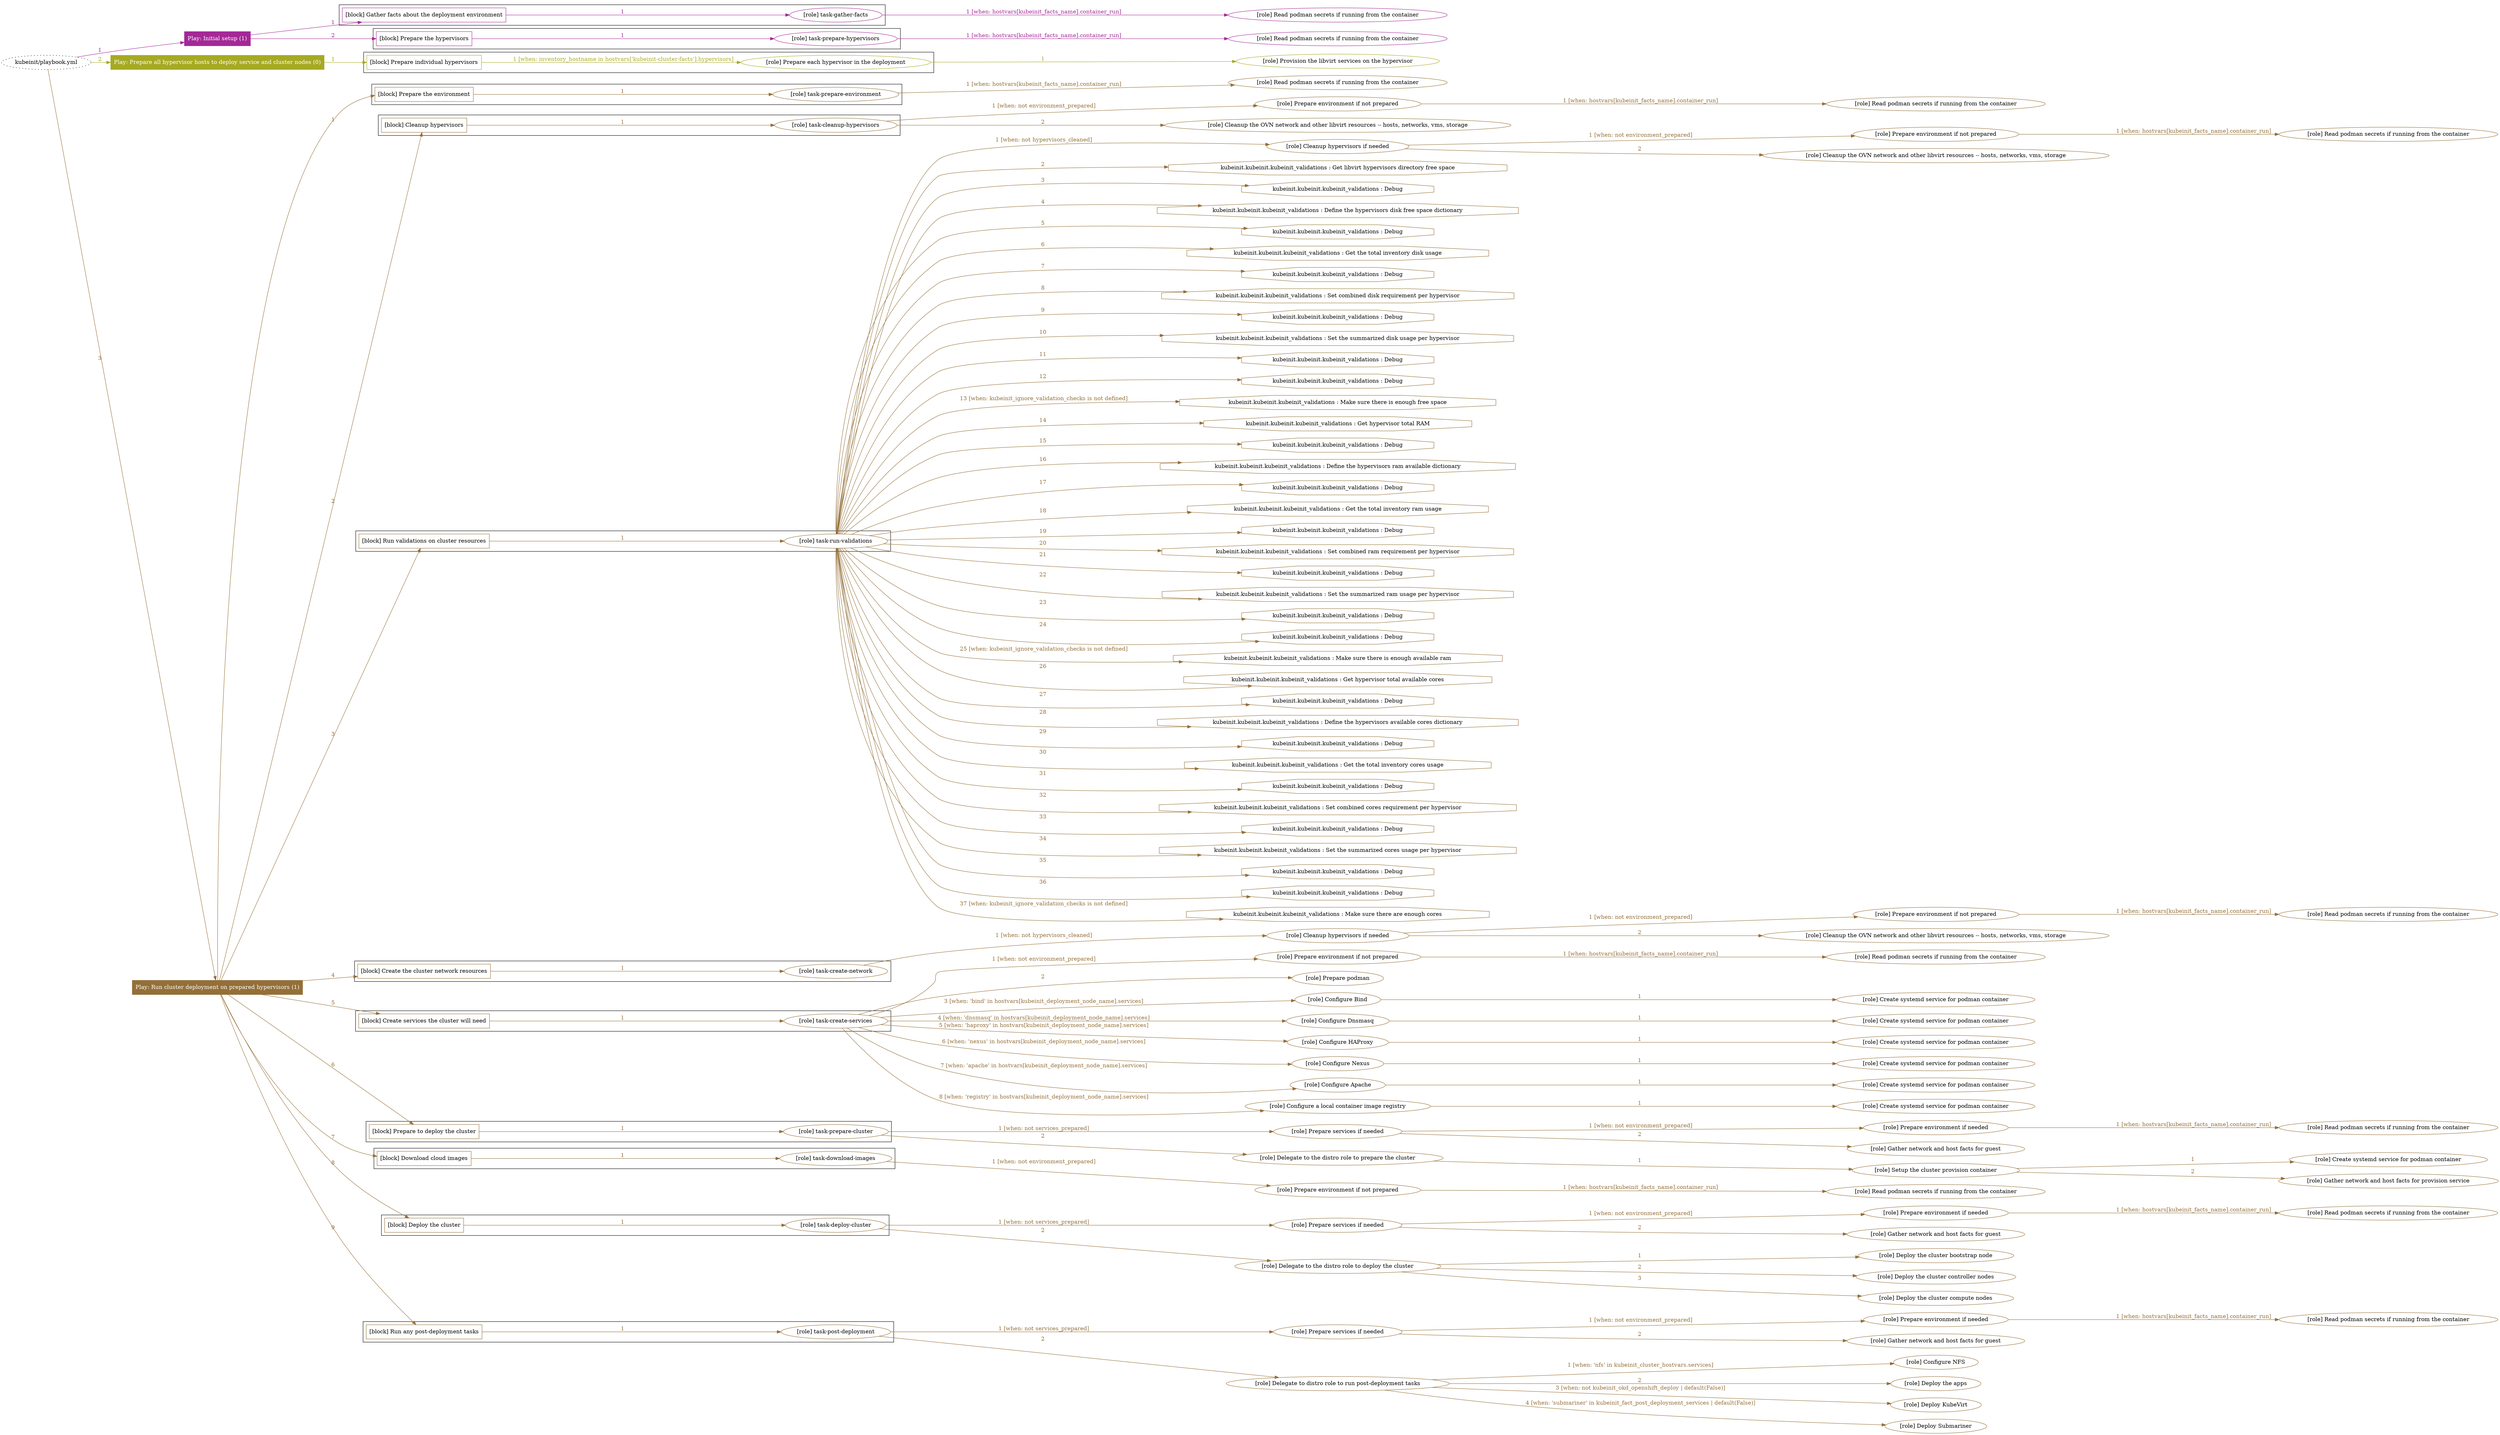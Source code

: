 digraph {
	graph [concentrate=true ordering=in rankdir=LR ratio=fill]
	edge [esep=5 sep=10]
	"kubeinit/playbook.yml" [id=root_node style=dotted]
	play_ef34f4f4 [label="Play: Initial setup (1)" color="#a42897" fontcolor="#ffffff" id=play_ef34f4f4 shape=box style=filled tooltip=localhost]
	"kubeinit/playbook.yml" -> play_ef34f4f4 [label="1 " color="#a42897" fontcolor="#a42897" id=edge_ddc3374d labeltooltip="1 " tooltip="1 "]
	subgraph "Read podman secrets if running from the container" {
		role_5a923015 [label="[role] Read podman secrets if running from the container" color="#a42897" id=role_5a923015 tooltip="Read podman secrets if running from the container"]
	}
	subgraph "task-gather-facts" {
		role_2883e1a3 [label="[role] task-gather-facts" color="#a42897" id=role_2883e1a3 tooltip="task-gather-facts"]
		role_2883e1a3 -> role_5a923015 [label="1 [when: hostvars[kubeinit_facts_name].container_run]" color="#a42897" fontcolor="#a42897" id=edge_047836f9 labeltooltip="1 [when: hostvars[kubeinit_facts_name].container_run]" tooltip="1 [when: hostvars[kubeinit_facts_name].container_run]"]
	}
	subgraph "Read podman secrets if running from the container" {
		role_a20378af [label="[role] Read podman secrets if running from the container" color="#a42897" id=role_a20378af tooltip="Read podman secrets if running from the container"]
	}
	subgraph "task-prepare-hypervisors" {
		role_1a429836 [label="[role] task-prepare-hypervisors" color="#a42897" id=role_1a429836 tooltip="task-prepare-hypervisors"]
		role_1a429836 -> role_a20378af [label="1 [when: hostvars[kubeinit_facts_name].container_run]" color="#a42897" fontcolor="#a42897" id=edge_f2ab0c86 labeltooltip="1 [when: hostvars[kubeinit_facts_name].container_run]" tooltip="1 [when: hostvars[kubeinit_facts_name].container_run]"]
	}
	subgraph "Play: Initial setup (1)" {
		play_ef34f4f4 -> block_59b5b56b [label=1 color="#a42897" fontcolor="#a42897" id=edge_c466bc78 labeltooltip=1 tooltip=1]
		subgraph cluster_block_59b5b56b {
			block_59b5b56b [label="[block] Gather facts about the deployment environment" color="#a42897" id=block_59b5b56b labeltooltip="Gather facts about the deployment environment" shape=box tooltip="Gather facts about the deployment environment"]
			block_59b5b56b -> role_2883e1a3 [label="1 " color="#a42897" fontcolor="#a42897" id=edge_ecad071e labeltooltip="1 " tooltip="1 "]
		}
		play_ef34f4f4 -> block_1847a403 [label=2 color="#a42897" fontcolor="#a42897" id=edge_44823532 labeltooltip=2 tooltip=2]
		subgraph cluster_block_1847a403 {
			block_1847a403 [label="[block] Prepare the hypervisors" color="#a42897" id=block_1847a403 labeltooltip="Prepare the hypervisors" shape=box tooltip="Prepare the hypervisors"]
			block_1847a403 -> role_1a429836 [label="1 " color="#a42897" fontcolor="#a42897" id=edge_bc7b7e1e labeltooltip="1 " tooltip="1 "]
		}
	}
	play_ae2b6701 [label="Play: Prepare all hypervisor hosts to deploy service and cluster nodes (0)" color="#a6aa22" fontcolor="#ffffff" id=play_ae2b6701 shape=box style=filled tooltip="Play: Prepare all hypervisor hosts to deploy service and cluster nodes (0)"]
	"kubeinit/playbook.yml" -> play_ae2b6701 [label="2 " color="#a6aa22" fontcolor="#a6aa22" id=edge_31bcef9d labeltooltip="2 " tooltip="2 "]
	subgraph "Provision the libvirt services on the hypervisor" {
		role_ff5b82d5 [label="[role] Provision the libvirt services on the hypervisor" color="#a6aa22" id=role_ff5b82d5 tooltip="Provision the libvirt services on the hypervisor"]
	}
	subgraph "Prepare each hypervisor in the deployment" {
		role_cb6cae44 [label="[role] Prepare each hypervisor in the deployment" color="#a6aa22" id=role_cb6cae44 tooltip="Prepare each hypervisor in the deployment"]
		role_cb6cae44 -> role_ff5b82d5 [label="1 " color="#a6aa22" fontcolor="#a6aa22" id=edge_fcbb1d51 labeltooltip="1 " tooltip="1 "]
	}
	subgraph "Play: Prepare all hypervisor hosts to deploy service and cluster nodes (0)" {
		play_ae2b6701 -> block_c7a3cf35 [label=1 color="#a6aa22" fontcolor="#a6aa22" id=edge_7f6e5eed labeltooltip=1 tooltip=1]
		subgraph cluster_block_c7a3cf35 {
			block_c7a3cf35 [label="[block] Prepare individual hypervisors" color="#a6aa22" id=block_c7a3cf35 labeltooltip="Prepare individual hypervisors" shape=box tooltip="Prepare individual hypervisors"]
			block_c7a3cf35 -> role_cb6cae44 [label="1 [when: inventory_hostname in hostvars['kubeinit-cluster-facts'].hypervisors]" color="#a6aa22" fontcolor="#a6aa22" id=edge_9b441513 labeltooltip="1 [when: inventory_hostname in hostvars['kubeinit-cluster-facts'].hypervisors]" tooltip="1 [when: inventory_hostname in hostvars['kubeinit-cluster-facts'].hypervisors]"]
		}
	}
	play_8d1ccd1d [label="Play: Run cluster deployment on prepared hypervisors (1)" color="#946f38" fontcolor="#ffffff" id=play_8d1ccd1d shape=box style=filled tooltip=localhost]
	"kubeinit/playbook.yml" -> play_8d1ccd1d [label="3 " color="#946f38" fontcolor="#946f38" id=edge_0dd3c20c labeltooltip="3 " tooltip="3 "]
	subgraph "Read podman secrets if running from the container" {
		role_0f3d5992 [label="[role] Read podman secrets if running from the container" color="#946f38" id=role_0f3d5992 tooltip="Read podman secrets if running from the container"]
	}
	subgraph "task-prepare-environment" {
		role_56fa0d63 [label="[role] task-prepare-environment" color="#946f38" id=role_56fa0d63 tooltip="task-prepare-environment"]
		role_56fa0d63 -> role_0f3d5992 [label="1 [when: hostvars[kubeinit_facts_name].container_run]" color="#946f38" fontcolor="#946f38" id=edge_fca4bda7 labeltooltip="1 [when: hostvars[kubeinit_facts_name].container_run]" tooltip="1 [when: hostvars[kubeinit_facts_name].container_run]"]
	}
	subgraph "Read podman secrets if running from the container" {
		role_db907dde [label="[role] Read podman secrets if running from the container" color="#946f38" id=role_db907dde tooltip="Read podman secrets if running from the container"]
	}
	subgraph "Prepare environment if not prepared" {
		role_634cfda2 [label="[role] Prepare environment if not prepared" color="#946f38" id=role_634cfda2 tooltip="Prepare environment if not prepared"]
		role_634cfda2 -> role_db907dde [label="1 [when: hostvars[kubeinit_facts_name].container_run]" color="#946f38" fontcolor="#946f38" id=edge_57e6605d labeltooltip="1 [when: hostvars[kubeinit_facts_name].container_run]" tooltip="1 [when: hostvars[kubeinit_facts_name].container_run]"]
	}
	subgraph "Cleanup the OVN network and other libvirt resources -- hosts, networks, vms, storage" {
		role_c9abf18a [label="[role] Cleanup the OVN network and other libvirt resources -- hosts, networks, vms, storage" color="#946f38" id=role_c9abf18a tooltip="Cleanup the OVN network and other libvirt resources -- hosts, networks, vms, storage"]
	}
	subgraph "task-cleanup-hypervisors" {
		role_999b7011 [label="[role] task-cleanup-hypervisors" color="#946f38" id=role_999b7011 tooltip="task-cleanup-hypervisors"]
		role_999b7011 -> role_634cfda2 [label="1 [when: not environment_prepared]" color="#946f38" fontcolor="#946f38" id=edge_aa4947ff labeltooltip="1 [when: not environment_prepared]" tooltip="1 [when: not environment_prepared]"]
		role_999b7011 -> role_c9abf18a [label="2 " color="#946f38" fontcolor="#946f38" id=edge_f7959e19 labeltooltip="2 " tooltip="2 "]
	}
	subgraph "Read podman secrets if running from the container" {
		role_8c2ca98c [label="[role] Read podman secrets if running from the container" color="#946f38" id=role_8c2ca98c tooltip="Read podman secrets if running from the container"]
	}
	subgraph "Prepare environment if not prepared" {
		role_7d9dd48b [label="[role] Prepare environment if not prepared" color="#946f38" id=role_7d9dd48b tooltip="Prepare environment if not prepared"]
		role_7d9dd48b -> role_8c2ca98c [label="1 [when: hostvars[kubeinit_facts_name].container_run]" color="#946f38" fontcolor="#946f38" id=edge_91f1967d labeltooltip="1 [when: hostvars[kubeinit_facts_name].container_run]" tooltip="1 [when: hostvars[kubeinit_facts_name].container_run]"]
	}
	subgraph "Cleanup the OVN network and other libvirt resources -- hosts, networks, vms, storage" {
		role_0de78e12 [label="[role] Cleanup the OVN network and other libvirt resources -- hosts, networks, vms, storage" color="#946f38" id=role_0de78e12 tooltip="Cleanup the OVN network and other libvirt resources -- hosts, networks, vms, storage"]
	}
	subgraph "Cleanup hypervisors if needed" {
		role_0ba770b0 [label="[role] Cleanup hypervisors if needed" color="#946f38" id=role_0ba770b0 tooltip="Cleanup hypervisors if needed"]
		role_0ba770b0 -> role_7d9dd48b [label="1 [when: not environment_prepared]" color="#946f38" fontcolor="#946f38" id=edge_6e41700c labeltooltip="1 [when: not environment_prepared]" tooltip="1 [when: not environment_prepared]"]
		role_0ba770b0 -> role_0de78e12 [label="2 " color="#946f38" fontcolor="#946f38" id=edge_5f2a9c95 labeltooltip="2 " tooltip="2 "]
	}
	subgraph "task-run-validations" {
		role_ba4e1fe2 [label="[role] task-run-validations" color="#946f38" id=role_ba4e1fe2 tooltip="task-run-validations"]
		role_ba4e1fe2 -> role_0ba770b0 [label="1 [when: not hypervisors_cleaned]" color="#946f38" fontcolor="#946f38" id=edge_2cac409a labeltooltip="1 [when: not hypervisors_cleaned]" tooltip="1 [when: not hypervisors_cleaned]"]
		task_3fd7675b [label="kubeinit.kubeinit.kubeinit_validations : Get libvirt hypervisors directory free space" color="#946f38" id=task_3fd7675b shape=octagon tooltip="kubeinit.kubeinit.kubeinit_validations : Get libvirt hypervisors directory free space"]
		role_ba4e1fe2 -> task_3fd7675b [label="2 " color="#946f38" fontcolor="#946f38" id=edge_52fb4f71 labeltooltip="2 " tooltip="2 "]
		task_79e0e740 [label="kubeinit.kubeinit.kubeinit_validations : Debug" color="#946f38" id=task_79e0e740 shape=octagon tooltip="kubeinit.kubeinit.kubeinit_validations : Debug"]
		role_ba4e1fe2 -> task_79e0e740 [label="3 " color="#946f38" fontcolor="#946f38" id=edge_b1caec7a labeltooltip="3 " tooltip="3 "]
		task_f2c04cfb [label="kubeinit.kubeinit.kubeinit_validations : Define the hypervisors disk free space dictionary" color="#946f38" id=task_f2c04cfb shape=octagon tooltip="kubeinit.kubeinit.kubeinit_validations : Define the hypervisors disk free space dictionary"]
		role_ba4e1fe2 -> task_f2c04cfb [label="4 " color="#946f38" fontcolor="#946f38" id=edge_78e97703 labeltooltip="4 " tooltip="4 "]
		task_62135907 [label="kubeinit.kubeinit.kubeinit_validations : Debug" color="#946f38" id=task_62135907 shape=octagon tooltip="kubeinit.kubeinit.kubeinit_validations : Debug"]
		role_ba4e1fe2 -> task_62135907 [label="5 " color="#946f38" fontcolor="#946f38" id=edge_de078a58 labeltooltip="5 " tooltip="5 "]
		task_ccf59d2b [label="kubeinit.kubeinit.kubeinit_validations : Get the total inventory disk usage" color="#946f38" id=task_ccf59d2b shape=octagon tooltip="kubeinit.kubeinit.kubeinit_validations : Get the total inventory disk usage"]
		role_ba4e1fe2 -> task_ccf59d2b [label="6 " color="#946f38" fontcolor="#946f38" id=edge_1698d5e9 labeltooltip="6 " tooltip="6 "]
		task_08992927 [label="kubeinit.kubeinit.kubeinit_validations : Debug" color="#946f38" id=task_08992927 shape=octagon tooltip="kubeinit.kubeinit.kubeinit_validations : Debug"]
		role_ba4e1fe2 -> task_08992927 [label="7 " color="#946f38" fontcolor="#946f38" id=edge_6671a162 labeltooltip="7 " tooltip="7 "]
		task_0487d21f [label="kubeinit.kubeinit.kubeinit_validations : Set combined disk requirement per hypervisor" color="#946f38" id=task_0487d21f shape=octagon tooltip="kubeinit.kubeinit.kubeinit_validations : Set combined disk requirement per hypervisor"]
		role_ba4e1fe2 -> task_0487d21f [label="8 " color="#946f38" fontcolor="#946f38" id=edge_d7de54d5 labeltooltip="8 " tooltip="8 "]
		task_8e98eab7 [label="kubeinit.kubeinit.kubeinit_validations : Debug" color="#946f38" id=task_8e98eab7 shape=octagon tooltip="kubeinit.kubeinit.kubeinit_validations : Debug"]
		role_ba4e1fe2 -> task_8e98eab7 [label="9 " color="#946f38" fontcolor="#946f38" id=edge_681dc63f labeltooltip="9 " tooltip="9 "]
		task_6c607174 [label="kubeinit.kubeinit.kubeinit_validations : Set the summarized disk usage per hypervisor" color="#946f38" id=task_6c607174 shape=octagon tooltip="kubeinit.kubeinit.kubeinit_validations : Set the summarized disk usage per hypervisor"]
		role_ba4e1fe2 -> task_6c607174 [label="10 " color="#946f38" fontcolor="#946f38" id=edge_7a82b682 labeltooltip="10 " tooltip="10 "]
		task_460e978b [label="kubeinit.kubeinit.kubeinit_validations : Debug" color="#946f38" id=task_460e978b shape=octagon tooltip="kubeinit.kubeinit.kubeinit_validations : Debug"]
		role_ba4e1fe2 -> task_460e978b [label="11 " color="#946f38" fontcolor="#946f38" id=edge_a5e27d73 labeltooltip="11 " tooltip="11 "]
		task_1c63bc2e [label="kubeinit.kubeinit.kubeinit_validations : Debug" color="#946f38" id=task_1c63bc2e shape=octagon tooltip="kubeinit.kubeinit.kubeinit_validations : Debug"]
		role_ba4e1fe2 -> task_1c63bc2e [label="12 " color="#946f38" fontcolor="#946f38" id=edge_3dfd3dc0 labeltooltip="12 " tooltip="12 "]
		task_b323aae6 [label="kubeinit.kubeinit.kubeinit_validations : Make sure there is enough free space" color="#946f38" id=task_b323aae6 shape=octagon tooltip="kubeinit.kubeinit.kubeinit_validations : Make sure there is enough free space"]
		role_ba4e1fe2 -> task_b323aae6 [label="13 [when: kubeinit_ignore_validation_checks is not defined]" color="#946f38" fontcolor="#946f38" id=edge_ceb68656 labeltooltip="13 [when: kubeinit_ignore_validation_checks is not defined]" tooltip="13 [when: kubeinit_ignore_validation_checks is not defined]"]
		task_05e3cefd [label="kubeinit.kubeinit.kubeinit_validations : Get hypervisor total RAM" color="#946f38" id=task_05e3cefd shape=octagon tooltip="kubeinit.kubeinit.kubeinit_validations : Get hypervisor total RAM"]
		role_ba4e1fe2 -> task_05e3cefd [label="14 " color="#946f38" fontcolor="#946f38" id=edge_51366db9 labeltooltip="14 " tooltip="14 "]
		task_77a88730 [label="kubeinit.kubeinit.kubeinit_validations : Debug" color="#946f38" id=task_77a88730 shape=octagon tooltip="kubeinit.kubeinit.kubeinit_validations : Debug"]
		role_ba4e1fe2 -> task_77a88730 [label="15 " color="#946f38" fontcolor="#946f38" id=edge_e46f690f labeltooltip="15 " tooltip="15 "]
		task_d710b4cd [label="kubeinit.kubeinit.kubeinit_validations : Define the hypervisors ram available dictionary" color="#946f38" id=task_d710b4cd shape=octagon tooltip="kubeinit.kubeinit.kubeinit_validations : Define the hypervisors ram available dictionary"]
		role_ba4e1fe2 -> task_d710b4cd [label="16 " color="#946f38" fontcolor="#946f38" id=edge_da689ade labeltooltip="16 " tooltip="16 "]
		task_94a187ab [label="kubeinit.kubeinit.kubeinit_validations : Debug" color="#946f38" id=task_94a187ab shape=octagon tooltip="kubeinit.kubeinit.kubeinit_validations : Debug"]
		role_ba4e1fe2 -> task_94a187ab [label="17 " color="#946f38" fontcolor="#946f38" id=edge_0cdc4d76 labeltooltip="17 " tooltip="17 "]
		task_ce22a5e5 [label="kubeinit.kubeinit.kubeinit_validations : Get the total inventory ram usage" color="#946f38" id=task_ce22a5e5 shape=octagon tooltip="kubeinit.kubeinit.kubeinit_validations : Get the total inventory ram usage"]
		role_ba4e1fe2 -> task_ce22a5e5 [label="18 " color="#946f38" fontcolor="#946f38" id=edge_3849666d labeltooltip="18 " tooltip="18 "]
		task_b71bc500 [label="kubeinit.kubeinit.kubeinit_validations : Debug" color="#946f38" id=task_b71bc500 shape=octagon tooltip="kubeinit.kubeinit.kubeinit_validations : Debug"]
		role_ba4e1fe2 -> task_b71bc500 [label="19 " color="#946f38" fontcolor="#946f38" id=edge_d2a61eb5 labeltooltip="19 " tooltip="19 "]
		task_868f2a3f [label="kubeinit.kubeinit.kubeinit_validations : Set combined ram requirement per hypervisor" color="#946f38" id=task_868f2a3f shape=octagon tooltip="kubeinit.kubeinit.kubeinit_validations : Set combined ram requirement per hypervisor"]
		role_ba4e1fe2 -> task_868f2a3f [label="20 " color="#946f38" fontcolor="#946f38" id=edge_df86e7e9 labeltooltip="20 " tooltip="20 "]
		task_3c7ac3a9 [label="kubeinit.kubeinit.kubeinit_validations : Debug" color="#946f38" id=task_3c7ac3a9 shape=octagon tooltip="kubeinit.kubeinit.kubeinit_validations : Debug"]
		role_ba4e1fe2 -> task_3c7ac3a9 [label="21 " color="#946f38" fontcolor="#946f38" id=edge_c1eecddf labeltooltip="21 " tooltip="21 "]
		task_e8534af0 [label="kubeinit.kubeinit.kubeinit_validations : Set the summarized ram usage per hypervisor" color="#946f38" id=task_e8534af0 shape=octagon tooltip="kubeinit.kubeinit.kubeinit_validations : Set the summarized ram usage per hypervisor"]
		role_ba4e1fe2 -> task_e8534af0 [label="22 " color="#946f38" fontcolor="#946f38" id=edge_9d2ed57b labeltooltip="22 " tooltip="22 "]
		task_ad1ce409 [label="kubeinit.kubeinit.kubeinit_validations : Debug" color="#946f38" id=task_ad1ce409 shape=octagon tooltip="kubeinit.kubeinit.kubeinit_validations : Debug"]
		role_ba4e1fe2 -> task_ad1ce409 [label="23 " color="#946f38" fontcolor="#946f38" id=edge_2383cafc labeltooltip="23 " tooltip="23 "]
		task_2fbfecef [label="kubeinit.kubeinit.kubeinit_validations : Debug" color="#946f38" id=task_2fbfecef shape=octagon tooltip="kubeinit.kubeinit.kubeinit_validations : Debug"]
		role_ba4e1fe2 -> task_2fbfecef [label="24 " color="#946f38" fontcolor="#946f38" id=edge_78fc3c69 labeltooltip="24 " tooltip="24 "]
		task_a3f4b111 [label="kubeinit.kubeinit.kubeinit_validations : Make sure there is enough available ram" color="#946f38" id=task_a3f4b111 shape=octagon tooltip="kubeinit.kubeinit.kubeinit_validations : Make sure there is enough available ram"]
		role_ba4e1fe2 -> task_a3f4b111 [label="25 [when: kubeinit_ignore_validation_checks is not defined]" color="#946f38" fontcolor="#946f38" id=edge_f56b5687 labeltooltip="25 [when: kubeinit_ignore_validation_checks is not defined]" tooltip="25 [when: kubeinit_ignore_validation_checks is not defined]"]
		task_db29ca53 [label="kubeinit.kubeinit.kubeinit_validations : Get hypervisor total available cores" color="#946f38" id=task_db29ca53 shape=octagon tooltip="kubeinit.kubeinit.kubeinit_validations : Get hypervisor total available cores"]
		role_ba4e1fe2 -> task_db29ca53 [label="26 " color="#946f38" fontcolor="#946f38" id=edge_b0107c51 labeltooltip="26 " tooltip="26 "]
		task_6ef5863f [label="kubeinit.kubeinit.kubeinit_validations : Debug" color="#946f38" id=task_6ef5863f shape=octagon tooltip="kubeinit.kubeinit.kubeinit_validations : Debug"]
		role_ba4e1fe2 -> task_6ef5863f [label="27 " color="#946f38" fontcolor="#946f38" id=edge_06200853 labeltooltip="27 " tooltip="27 "]
		task_ac205572 [label="kubeinit.kubeinit.kubeinit_validations : Define the hypervisors available cores dictionary" color="#946f38" id=task_ac205572 shape=octagon tooltip="kubeinit.kubeinit.kubeinit_validations : Define the hypervisors available cores dictionary"]
		role_ba4e1fe2 -> task_ac205572 [label="28 " color="#946f38" fontcolor="#946f38" id=edge_62b88260 labeltooltip="28 " tooltip="28 "]
		task_60ec0b56 [label="kubeinit.kubeinit.kubeinit_validations : Debug" color="#946f38" id=task_60ec0b56 shape=octagon tooltip="kubeinit.kubeinit.kubeinit_validations : Debug"]
		role_ba4e1fe2 -> task_60ec0b56 [label="29 " color="#946f38" fontcolor="#946f38" id=edge_44293da6 labeltooltip="29 " tooltip="29 "]
		task_068960bb [label="kubeinit.kubeinit.kubeinit_validations : Get the total inventory cores usage" color="#946f38" id=task_068960bb shape=octagon tooltip="kubeinit.kubeinit.kubeinit_validations : Get the total inventory cores usage"]
		role_ba4e1fe2 -> task_068960bb [label="30 " color="#946f38" fontcolor="#946f38" id=edge_7788484e labeltooltip="30 " tooltip="30 "]
		task_8b45b98a [label="kubeinit.kubeinit.kubeinit_validations : Debug" color="#946f38" id=task_8b45b98a shape=octagon tooltip="kubeinit.kubeinit.kubeinit_validations : Debug"]
		role_ba4e1fe2 -> task_8b45b98a [label="31 " color="#946f38" fontcolor="#946f38" id=edge_d5409e4d labeltooltip="31 " tooltip="31 "]
		task_a301fa7c [label="kubeinit.kubeinit.kubeinit_validations : Set combined cores requirement per hypervisor" color="#946f38" id=task_a301fa7c shape=octagon tooltip="kubeinit.kubeinit.kubeinit_validations : Set combined cores requirement per hypervisor"]
		role_ba4e1fe2 -> task_a301fa7c [label="32 " color="#946f38" fontcolor="#946f38" id=edge_9c949607 labeltooltip="32 " tooltip="32 "]
		task_0b4ca8bc [label="kubeinit.kubeinit.kubeinit_validations : Debug" color="#946f38" id=task_0b4ca8bc shape=octagon tooltip="kubeinit.kubeinit.kubeinit_validations : Debug"]
		role_ba4e1fe2 -> task_0b4ca8bc [label="33 " color="#946f38" fontcolor="#946f38" id=edge_4f68781a labeltooltip="33 " tooltip="33 "]
		task_3d2e0738 [label="kubeinit.kubeinit.kubeinit_validations : Set the summarized cores usage per hypervisor" color="#946f38" id=task_3d2e0738 shape=octagon tooltip="kubeinit.kubeinit.kubeinit_validations : Set the summarized cores usage per hypervisor"]
		role_ba4e1fe2 -> task_3d2e0738 [label="34 " color="#946f38" fontcolor="#946f38" id=edge_f0b6f780 labeltooltip="34 " tooltip="34 "]
		task_69e52f03 [label="kubeinit.kubeinit.kubeinit_validations : Debug" color="#946f38" id=task_69e52f03 shape=octagon tooltip="kubeinit.kubeinit.kubeinit_validations : Debug"]
		role_ba4e1fe2 -> task_69e52f03 [label="35 " color="#946f38" fontcolor="#946f38" id=edge_8d64dcf8 labeltooltip="35 " tooltip="35 "]
		task_f5c9c670 [label="kubeinit.kubeinit.kubeinit_validations : Debug" color="#946f38" id=task_f5c9c670 shape=octagon tooltip="kubeinit.kubeinit.kubeinit_validations : Debug"]
		role_ba4e1fe2 -> task_f5c9c670 [label="36 " color="#946f38" fontcolor="#946f38" id=edge_d8ba8627 labeltooltip="36 " tooltip="36 "]
		task_4571bb3c [label="kubeinit.kubeinit.kubeinit_validations : Make sure there are enough cores" color="#946f38" id=task_4571bb3c shape=octagon tooltip="kubeinit.kubeinit.kubeinit_validations : Make sure there are enough cores"]
		role_ba4e1fe2 -> task_4571bb3c [label="37 [when: kubeinit_ignore_validation_checks is not defined]" color="#946f38" fontcolor="#946f38" id=edge_6e6853f5 labeltooltip="37 [when: kubeinit_ignore_validation_checks is not defined]" tooltip="37 [when: kubeinit_ignore_validation_checks is not defined]"]
	}
	subgraph "Read podman secrets if running from the container" {
		role_235bd6c3 [label="[role] Read podman secrets if running from the container" color="#946f38" id=role_235bd6c3 tooltip="Read podman secrets if running from the container"]
	}
	subgraph "Prepare environment if not prepared" {
		role_e5fff191 [label="[role] Prepare environment if not prepared" color="#946f38" id=role_e5fff191 tooltip="Prepare environment if not prepared"]
		role_e5fff191 -> role_235bd6c3 [label="1 [when: hostvars[kubeinit_facts_name].container_run]" color="#946f38" fontcolor="#946f38" id=edge_4a76d0e4 labeltooltip="1 [when: hostvars[kubeinit_facts_name].container_run]" tooltip="1 [when: hostvars[kubeinit_facts_name].container_run]"]
	}
	subgraph "Cleanup the OVN network and other libvirt resources -- hosts, networks, vms, storage" {
		role_c7c04584 [label="[role] Cleanup the OVN network and other libvirt resources -- hosts, networks, vms, storage" color="#946f38" id=role_c7c04584 tooltip="Cleanup the OVN network and other libvirt resources -- hosts, networks, vms, storage"]
	}
	subgraph "Cleanup hypervisors if needed" {
		role_26cc4d7e [label="[role] Cleanup hypervisors if needed" color="#946f38" id=role_26cc4d7e tooltip="Cleanup hypervisors if needed"]
		role_26cc4d7e -> role_e5fff191 [label="1 [when: not environment_prepared]" color="#946f38" fontcolor="#946f38" id=edge_d1480a5a labeltooltip="1 [when: not environment_prepared]" tooltip="1 [when: not environment_prepared]"]
		role_26cc4d7e -> role_c7c04584 [label="2 " color="#946f38" fontcolor="#946f38" id=edge_004e5ed0 labeltooltip="2 " tooltip="2 "]
	}
	subgraph "task-create-network" {
		role_c2b3314c [label="[role] task-create-network" color="#946f38" id=role_c2b3314c tooltip="task-create-network"]
		role_c2b3314c -> role_26cc4d7e [label="1 [when: not hypervisors_cleaned]" color="#946f38" fontcolor="#946f38" id=edge_fda5199a labeltooltip="1 [when: not hypervisors_cleaned]" tooltip="1 [when: not hypervisors_cleaned]"]
	}
	subgraph "Read podman secrets if running from the container" {
		role_462c33ab [label="[role] Read podman secrets if running from the container" color="#946f38" id=role_462c33ab tooltip="Read podman secrets if running from the container"]
	}
	subgraph "Prepare environment if not prepared" {
		role_b6bed55a [label="[role] Prepare environment if not prepared" color="#946f38" id=role_b6bed55a tooltip="Prepare environment if not prepared"]
		role_b6bed55a -> role_462c33ab [label="1 [when: hostvars[kubeinit_facts_name].container_run]" color="#946f38" fontcolor="#946f38" id=edge_4c070101 labeltooltip="1 [when: hostvars[kubeinit_facts_name].container_run]" tooltip="1 [when: hostvars[kubeinit_facts_name].container_run]"]
	}
	subgraph "Prepare podman" {
		role_8314e274 [label="[role] Prepare podman" color="#946f38" id=role_8314e274 tooltip="Prepare podman"]
	}
	subgraph "Create systemd service for podman container" {
		role_b729f07f [label="[role] Create systemd service for podman container" color="#946f38" id=role_b729f07f tooltip="Create systemd service for podman container"]
	}
	subgraph "Configure Bind" {
		role_26300537 [label="[role] Configure Bind" color="#946f38" id=role_26300537 tooltip="Configure Bind"]
		role_26300537 -> role_b729f07f [label="1 " color="#946f38" fontcolor="#946f38" id=edge_9056b04a labeltooltip="1 " tooltip="1 "]
	}
	subgraph "Create systemd service for podman container" {
		role_635ebbe2 [label="[role] Create systemd service for podman container" color="#946f38" id=role_635ebbe2 tooltip="Create systemd service for podman container"]
	}
	subgraph "Configure Dnsmasq" {
		role_a5cb5a11 [label="[role] Configure Dnsmasq" color="#946f38" id=role_a5cb5a11 tooltip="Configure Dnsmasq"]
		role_a5cb5a11 -> role_635ebbe2 [label="1 " color="#946f38" fontcolor="#946f38" id=edge_3aed6a87 labeltooltip="1 " tooltip="1 "]
	}
	subgraph "Create systemd service for podman container" {
		role_4e3d0caf [label="[role] Create systemd service for podman container" color="#946f38" id=role_4e3d0caf tooltip="Create systemd service for podman container"]
	}
	subgraph "Configure HAProxy" {
		role_a8d4b349 [label="[role] Configure HAProxy" color="#946f38" id=role_a8d4b349 tooltip="Configure HAProxy"]
		role_a8d4b349 -> role_4e3d0caf [label="1 " color="#946f38" fontcolor="#946f38" id=edge_f5c763fd labeltooltip="1 " tooltip="1 "]
	}
	subgraph "Create systemd service for podman container" {
		role_e9dbe578 [label="[role] Create systemd service for podman container" color="#946f38" id=role_e9dbe578 tooltip="Create systemd service for podman container"]
	}
	subgraph "Configure Nexus" {
		role_0b717c98 [label="[role] Configure Nexus" color="#946f38" id=role_0b717c98 tooltip="Configure Nexus"]
		role_0b717c98 -> role_e9dbe578 [label="1 " color="#946f38" fontcolor="#946f38" id=edge_4cfc3d6e labeltooltip="1 " tooltip="1 "]
	}
	subgraph "Create systemd service for podman container" {
		role_46145a1e [label="[role] Create systemd service for podman container" color="#946f38" id=role_46145a1e tooltip="Create systemd service for podman container"]
	}
	subgraph "Configure Apache" {
		role_2805b187 [label="[role] Configure Apache" color="#946f38" id=role_2805b187 tooltip="Configure Apache"]
		role_2805b187 -> role_46145a1e [label="1 " color="#946f38" fontcolor="#946f38" id=edge_c4800fa9 labeltooltip="1 " tooltip="1 "]
	}
	subgraph "Create systemd service for podman container" {
		role_8fcdd8d3 [label="[role] Create systemd service for podman container" color="#946f38" id=role_8fcdd8d3 tooltip="Create systemd service for podman container"]
	}
	subgraph "Configure a local container image registry" {
		role_d7992804 [label="[role] Configure a local container image registry" color="#946f38" id=role_d7992804 tooltip="Configure a local container image registry"]
		role_d7992804 -> role_8fcdd8d3 [label="1 " color="#946f38" fontcolor="#946f38" id=edge_20571886 labeltooltip="1 " tooltip="1 "]
	}
	subgraph "task-create-services" {
		role_943371ce [label="[role] task-create-services" color="#946f38" id=role_943371ce tooltip="task-create-services"]
		role_943371ce -> role_b6bed55a [label="1 [when: not environment_prepared]" color="#946f38" fontcolor="#946f38" id=edge_bcc9ab91 labeltooltip="1 [when: not environment_prepared]" tooltip="1 [when: not environment_prepared]"]
		role_943371ce -> role_8314e274 [label="2 " color="#946f38" fontcolor="#946f38" id=edge_b0b87329 labeltooltip="2 " tooltip="2 "]
		role_943371ce -> role_26300537 [label="3 [when: 'bind' in hostvars[kubeinit_deployment_node_name].services]" color="#946f38" fontcolor="#946f38" id=edge_08c4fbad labeltooltip="3 [when: 'bind' in hostvars[kubeinit_deployment_node_name].services]" tooltip="3 [when: 'bind' in hostvars[kubeinit_deployment_node_name].services]"]
		role_943371ce -> role_a5cb5a11 [label="4 [when: 'dnsmasq' in hostvars[kubeinit_deployment_node_name].services]" color="#946f38" fontcolor="#946f38" id=edge_2c72a914 labeltooltip="4 [when: 'dnsmasq' in hostvars[kubeinit_deployment_node_name].services]" tooltip="4 [when: 'dnsmasq' in hostvars[kubeinit_deployment_node_name].services]"]
		role_943371ce -> role_a8d4b349 [label="5 [when: 'haproxy' in hostvars[kubeinit_deployment_node_name].services]" color="#946f38" fontcolor="#946f38" id=edge_bc0881ac labeltooltip="5 [when: 'haproxy' in hostvars[kubeinit_deployment_node_name].services]" tooltip="5 [when: 'haproxy' in hostvars[kubeinit_deployment_node_name].services]"]
		role_943371ce -> role_0b717c98 [label="6 [when: 'nexus' in hostvars[kubeinit_deployment_node_name].services]" color="#946f38" fontcolor="#946f38" id=edge_622a3adb labeltooltip="6 [when: 'nexus' in hostvars[kubeinit_deployment_node_name].services]" tooltip="6 [when: 'nexus' in hostvars[kubeinit_deployment_node_name].services]"]
		role_943371ce -> role_2805b187 [label="7 [when: 'apache' in hostvars[kubeinit_deployment_node_name].services]" color="#946f38" fontcolor="#946f38" id=edge_23d87cd7 labeltooltip="7 [when: 'apache' in hostvars[kubeinit_deployment_node_name].services]" tooltip="7 [when: 'apache' in hostvars[kubeinit_deployment_node_name].services]"]
		role_943371ce -> role_d7992804 [label="8 [when: 'registry' in hostvars[kubeinit_deployment_node_name].services]" color="#946f38" fontcolor="#946f38" id=edge_f5919d31 labeltooltip="8 [when: 'registry' in hostvars[kubeinit_deployment_node_name].services]" tooltip="8 [when: 'registry' in hostvars[kubeinit_deployment_node_name].services]"]
	}
	subgraph "Read podman secrets if running from the container" {
		role_cd5bdec8 [label="[role] Read podman secrets if running from the container" color="#946f38" id=role_cd5bdec8 tooltip="Read podman secrets if running from the container"]
	}
	subgraph "Prepare environment if needed" {
		role_2c0787b5 [label="[role] Prepare environment if needed" color="#946f38" id=role_2c0787b5 tooltip="Prepare environment if needed"]
		role_2c0787b5 -> role_cd5bdec8 [label="1 [when: hostvars[kubeinit_facts_name].container_run]" color="#946f38" fontcolor="#946f38" id=edge_84f4997b labeltooltip="1 [when: hostvars[kubeinit_facts_name].container_run]" tooltip="1 [when: hostvars[kubeinit_facts_name].container_run]"]
	}
	subgraph "Gather network and host facts for guest" {
		role_2f5a9ea2 [label="[role] Gather network and host facts for guest" color="#946f38" id=role_2f5a9ea2 tooltip="Gather network and host facts for guest"]
	}
	subgraph "Prepare services if needed" {
		role_c78358c5 [label="[role] Prepare services if needed" color="#946f38" id=role_c78358c5 tooltip="Prepare services if needed"]
		role_c78358c5 -> role_2c0787b5 [label="1 [when: not environment_prepared]" color="#946f38" fontcolor="#946f38" id=edge_9903a308 labeltooltip="1 [when: not environment_prepared]" tooltip="1 [when: not environment_prepared]"]
		role_c78358c5 -> role_2f5a9ea2 [label="2 " color="#946f38" fontcolor="#946f38" id=edge_bf087f21 labeltooltip="2 " tooltip="2 "]
	}
	subgraph "Create systemd service for podman container" {
		role_4bee49ce [label="[role] Create systemd service for podman container" color="#946f38" id=role_4bee49ce tooltip="Create systemd service for podman container"]
	}
	subgraph "Gather network and host facts for provision service" {
		role_8e5118c7 [label="[role] Gather network and host facts for provision service" color="#946f38" id=role_8e5118c7 tooltip="Gather network and host facts for provision service"]
	}
	subgraph "Setup the cluster provision container" {
		role_1f31c82f [label="[role] Setup the cluster provision container" color="#946f38" id=role_1f31c82f tooltip="Setup the cluster provision container"]
		role_1f31c82f -> role_4bee49ce [label="1 " color="#946f38" fontcolor="#946f38" id=edge_47f5f0c1 labeltooltip="1 " tooltip="1 "]
		role_1f31c82f -> role_8e5118c7 [label="2 " color="#946f38" fontcolor="#946f38" id=edge_bb7c7bc8 labeltooltip="2 " tooltip="2 "]
	}
	subgraph "Delegate to the distro role to prepare the cluster" {
		role_d3abf60c [label="[role] Delegate to the distro role to prepare the cluster" color="#946f38" id=role_d3abf60c tooltip="Delegate to the distro role to prepare the cluster"]
		role_d3abf60c -> role_1f31c82f [label="1 " color="#946f38" fontcolor="#946f38" id=edge_fa8cbf9c labeltooltip="1 " tooltip="1 "]
	}
	subgraph "task-prepare-cluster" {
		role_a726444e [label="[role] task-prepare-cluster" color="#946f38" id=role_a726444e tooltip="task-prepare-cluster"]
		role_a726444e -> role_c78358c5 [label="1 [when: not services_prepared]" color="#946f38" fontcolor="#946f38" id=edge_a7b36f51 labeltooltip="1 [when: not services_prepared]" tooltip="1 [when: not services_prepared]"]
		role_a726444e -> role_d3abf60c [label="2 " color="#946f38" fontcolor="#946f38" id=edge_40ddc706 labeltooltip="2 " tooltip="2 "]
	}
	subgraph "Read podman secrets if running from the container" {
		role_97af4653 [label="[role] Read podman secrets if running from the container" color="#946f38" id=role_97af4653 tooltip="Read podman secrets if running from the container"]
	}
	subgraph "Prepare environment if not prepared" {
		role_2981be85 [label="[role] Prepare environment if not prepared" color="#946f38" id=role_2981be85 tooltip="Prepare environment if not prepared"]
		role_2981be85 -> role_97af4653 [label="1 [when: hostvars[kubeinit_facts_name].container_run]" color="#946f38" fontcolor="#946f38" id=edge_d5f2a48a labeltooltip="1 [when: hostvars[kubeinit_facts_name].container_run]" tooltip="1 [when: hostvars[kubeinit_facts_name].container_run]"]
	}
	subgraph "task-download-images" {
		role_20c579f6 [label="[role] task-download-images" color="#946f38" id=role_20c579f6 tooltip="task-download-images"]
		role_20c579f6 -> role_2981be85 [label="1 [when: not environment_prepared]" color="#946f38" fontcolor="#946f38" id=edge_385b722e labeltooltip="1 [when: not environment_prepared]" tooltip="1 [when: not environment_prepared]"]
	}
	subgraph "Read podman secrets if running from the container" {
		role_8b8cf615 [label="[role] Read podman secrets if running from the container" color="#946f38" id=role_8b8cf615 tooltip="Read podman secrets if running from the container"]
	}
	subgraph "Prepare environment if needed" {
		role_783a3e85 [label="[role] Prepare environment if needed" color="#946f38" id=role_783a3e85 tooltip="Prepare environment if needed"]
		role_783a3e85 -> role_8b8cf615 [label="1 [when: hostvars[kubeinit_facts_name].container_run]" color="#946f38" fontcolor="#946f38" id=edge_2870e5bd labeltooltip="1 [when: hostvars[kubeinit_facts_name].container_run]" tooltip="1 [when: hostvars[kubeinit_facts_name].container_run]"]
	}
	subgraph "Gather network and host facts for guest" {
		role_7ec01981 [label="[role] Gather network and host facts for guest" color="#946f38" id=role_7ec01981 tooltip="Gather network and host facts for guest"]
	}
	subgraph "Prepare services if needed" {
		role_253144d4 [label="[role] Prepare services if needed" color="#946f38" id=role_253144d4 tooltip="Prepare services if needed"]
		role_253144d4 -> role_783a3e85 [label="1 [when: not environment_prepared]" color="#946f38" fontcolor="#946f38" id=edge_d07c55dd labeltooltip="1 [when: not environment_prepared]" tooltip="1 [when: not environment_prepared]"]
		role_253144d4 -> role_7ec01981 [label="2 " color="#946f38" fontcolor="#946f38" id=edge_4b8751db labeltooltip="2 " tooltip="2 "]
	}
	subgraph "Deploy the cluster bootstrap node" {
		role_c03631bb [label="[role] Deploy the cluster bootstrap node" color="#946f38" id=role_c03631bb tooltip="Deploy the cluster bootstrap node"]
	}
	subgraph "Deploy the cluster controller nodes" {
		role_003cddf9 [label="[role] Deploy the cluster controller nodes" color="#946f38" id=role_003cddf9 tooltip="Deploy the cluster controller nodes"]
	}
	subgraph "Deploy the cluster compute nodes" {
		role_9e2fc763 [label="[role] Deploy the cluster compute nodes" color="#946f38" id=role_9e2fc763 tooltip="Deploy the cluster compute nodes"]
	}
	subgraph "Delegate to the distro role to deploy the cluster" {
		role_7e7995df [label="[role] Delegate to the distro role to deploy the cluster" color="#946f38" id=role_7e7995df tooltip="Delegate to the distro role to deploy the cluster"]
		role_7e7995df -> role_c03631bb [label="1 " color="#946f38" fontcolor="#946f38" id=edge_098811c7 labeltooltip="1 " tooltip="1 "]
		role_7e7995df -> role_003cddf9 [label="2 " color="#946f38" fontcolor="#946f38" id=edge_2951cfc8 labeltooltip="2 " tooltip="2 "]
		role_7e7995df -> role_9e2fc763 [label="3 " color="#946f38" fontcolor="#946f38" id=edge_cda38380 labeltooltip="3 " tooltip="3 "]
	}
	subgraph "task-deploy-cluster" {
		role_cadc50a3 [label="[role] task-deploy-cluster" color="#946f38" id=role_cadc50a3 tooltip="task-deploy-cluster"]
		role_cadc50a3 -> role_253144d4 [label="1 [when: not services_prepared]" color="#946f38" fontcolor="#946f38" id=edge_5de07bd7 labeltooltip="1 [when: not services_prepared]" tooltip="1 [when: not services_prepared]"]
		role_cadc50a3 -> role_7e7995df [label="2 " color="#946f38" fontcolor="#946f38" id=edge_8af30174 labeltooltip="2 " tooltip="2 "]
	}
	subgraph "Read podman secrets if running from the container" {
		role_565f7880 [label="[role] Read podman secrets if running from the container" color="#946f38" id=role_565f7880 tooltip="Read podman secrets if running from the container"]
	}
	subgraph "Prepare environment if needed" {
		role_5fc161fe [label="[role] Prepare environment if needed" color="#946f38" id=role_5fc161fe tooltip="Prepare environment if needed"]
		role_5fc161fe -> role_565f7880 [label="1 [when: hostvars[kubeinit_facts_name].container_run]" color="#946f38" fontcolor="#946f38" id=edge_e144b456 labeltooltip="1 [when: hostvars[kubeinit_facts_name].container_run]" tooltip="1 [when: hostvars[kubeinit_facts_name].container_run]"]
	}
	subgraph "Gather network and host facts for guest" {
		role_b3d83d69 [label="[role] Gather network and host facts for guest" color="#946f38" id=role_b3d83d69 tooltip="Gather network and host facts for guest"]
	}
	subgraph "Prepare services if needed" {
		role_ca27591a [label="[role] Prepare services if needed" color="#946f38" id=role_ca27591a tooltip="Prepare services if needed"]
		role_ca27591a -> role_5fc161fe [label="1 [when: not environment_prepared]" color="#946f38" fontcolor="#946f38" id=edge_d88be4fd labeltooltip="1 [when: not environment_prepared]" tooltip="1 [when: not environment_prepared]"]
		role_ca27591a -> role_b3d83d69 [label="2 " color="#946f38" fontcolor="#946f38" id=edge_627c58de labeltooltip="2 " tooltip="2 "]
	}
	subgraph "Configure NFS" {
		role_b0fe50d6 [label="[role] Configure NFS" color="#946f38" id=role_b0fe50d6 tooltip="Configure NFS"]
	}
	subgraph "Deploy the apps" {
		role_2941be4a [label="[role] Deploy the apps" color="#946f38" id=role_2941be4a tooltip="Deploy the apps"]
	}
	subgraph "Deploy KubeVirt" {
		role_cc39d674 [label="[role] Deploy KubeVirt" color="#946f38" id=role_cc39d674 tooltip="Deploy KubeVirt"]
	}
	subgraph "Deploy Submariner" {
		role_0c6d3170 [label="[role] Deploy Submariner" color="#946f38" id=role_0c6d3170 tooltip="Deploy Submariner"]
	}
	subgraph "Delegate to distro role to run post-deployment tasks" {
		role_3c2fdc59 [label="[role] Delegate to distro role to run post-deployment tasks" color="#946f38" id=role_3c2fdc59 tooltip="Delegate to distro role to run post-deployment tasks"]
		role_3c2fdc59 -> role_b0fe50d6 [label="1 [when: 'nfs' in kubeinit_cluster_hostvars.services]" color="#946f38" fontcolor="#946f38" id=edge_db06bd51 labeltooltip="1 [when: 'nfs' in kubeinit_cluster_hostvars.services]" tooltip="1 [when: 'nfs' in kubeinit_cluster_hostvars.services]"]
		role_3c2fdc59 -> role_2941be4a [label="2 " color="#946f38" fontcolor="#946f38" id=edge_2792d645 labeltooltip="2 " tooltip="2 "]
		role_3c2fdc59 -> role_cc39d674 [label="3 [when: not kubeinit_okd_openshift_deploy | default(False)]" color="#946f38" fontcolor="#946f38" id=edge_4edb2569 labeltooltip="3 [when: not kubeinit_okd_openshift_deploy | default(False)]" tooltip="3 [when: not kubeinit_okd_openshift_deploy | default(False)]"]
		role_3c2fdc59 -> role_0c6d3170 [label="4 [when: 'submariner' in kubeinit_fact_post_deployment_services | default(False)]" color="#946f38" fontcolor="#946f38" id=edge_2c3a442b labeltooltip="4 [when: 'submariner' in kubeinit_fact_post_deployment_services | default(False)]" tooltip="4 [when: 'submariner' in kubeinit_fact_post_deployment_services | default(False)]"]
	}
	subgraph "task-post-deployment" {
		role_9a2ce3e0 [label="[role] task-post-deployment" color="#946f38" id=role_9a2ce3e0 tooltip="task-post-deployment"]
		role_9a2ce3e0 -> role_ca27591a [label="1 [when: not services_prepared]" color="#946f38" fontcolor="#946f38" id=edge_97439ace labeltooltip="1 [when: not services_prepared]" tooltip="1 [when: not services_prepared]"]
		role_9a2ce3e0 -> role_3c2fdc59 [label="2 " color="#946f38" fontcolor="#946f38" id=edge_b7b73a52 labeltooltip="2 " tooltip="2 "]
	}
	subgraph "Play: Run cluster deployment on prepared hypervisors (1)" {
		play_8d1ccd1d -> block_bef797f1 [label=1 color="#946f38" fontcolor="#946f38" id=edge_2e24fc8b labeltooltip=1 tooltip=1]
		subgraph cluster_block_bef797f1 {
			block_bef797f1 [label="[block] Prepare the environment" color="#946f38" id=block_bef797f1 labeltooltip="Prepare the environment" shape=box tooltip="Prepare the environment"]
			block_bef797f1 -> role_56fa0d63 [label="1 " color="#946f38" fontcolor="#946f38" id=edge_0edda5c7 labeltooltip="1 " tooltip="1 "]
		}
		play_8d1ccd1d -> block_130a08e2 [label=2 color="#946f38" fontcolor="#946f38" id=edge_694bcf78 labeltooltip=2 tooltip=2]
		subgraph cluster_block_130a08e2 {
			block_130a08e2 [label="[block] Cleanup hypervisors" color="#946f38" id=block_130a08e2 labeltooltip="Cleanup hypervisors" shape=box tooltip="Cleanup hypervisors"]
			block_130a08e2 -> role_999b7011 [label="1 " color="#946f38" fontcolor="#946f38" id=edge_b360a528 labeltooltip="1 " tooltip="1 "]
		}
		play_8d1ccd1d -> block_ef92c3db [label=3 color="#946f38" fontcolor="#946f38" id=edge_674fb861 labeltooltip=3 tooltip=3]
		subgraph cluster_block_ef92c3db {
			block_ef92c3db [label="[block] Run validations on cluster resources" color="#946f38" id=block_ef92c3db labeltooltip="Run validations on cluster resources" shape=box tooltip="Run validations on cluster resources"]
			block_ef92c3db -> role_ba4e1fe2 [label="1 " color="#946f38" fontcolor="#946f38" id=edge_48aa8834 labeltooltip="1 " tooltip="1 "]
		}
		play_8d1ccd1d -> block_c616f6e7 [label=4 color="#946f38" fontcolor="#946f38" id=edge_bcf790c0 labeltooltip=4 tooltip=4]
		subgraph cluster_block_c616f6e7 {
			block_c616f6e7 [label="[block] Create the cluster network resources" color="#946f38" id=block_c616f6e7 labeltooltip="Create the cluster network resources" shape=box tooltip="Create the cluster network resources"]
			block_c616f6e7 -> role_c2b3314c [label="1 " color="#946f38" fontcolor="#946f38" id=edge_0446cebb labeltooltip="1 " tooltip="1 "]
		}
		play_8d1ccd1d -> block_0901adf8 [label=5 color="#946f38" fontcolor="#946f38" id=edge_dc56d5f4 labeltooltip=5 tooltip=5]
		subgraph cluster_block_0901adf8 {
			block_0901adf8 [label="[block] Create services the cluster will need" color="#946f38" id=block_0901adf8 labeltooltip="Create services the cluster will need" shape=box tooltip="Create services the cluster will need"]
			block_0901adf8 -> role_943371ce [label="1 " color="#946f38" fontcolor="#946f38" id=edge_218ec054 labeltooltip="1 " tooltip="1 "]
		}
		play_8d1ccd1d -> block_a1c0f76b [label=6 color="#946f38" fontcolor="#946f38" id=edge_d45dea77 labeltooltip=6 tooltip=6]
		subgraph cluster_block_a1c0f76b {
			block_a1c0f76b [label="[block] Prepare to deploy the cluster" color="#946f38" id=block_a1c0f76b labeltooltip="Prepare to deploy the cluster" shape=box tooltip="Prepare to deploy the cluster"]
			block_a1c0f76b -> role_a726444e [label="1 " color="#946f38" fontcolor="#946f38" id=edge_fbc699ad labeltooltip="1 " tooltip="1 "]
		}
		play_8d1ccd1d -> block_c3abee0a [label=7 color="#946f38" fontcolor="#946f38" id=edge_e9f4733d labeltooltip=7 tooltip=7]
		subgraph cluster_block_c3abee0a {
			block_c3abee0a [label="[block] Download cloud images" color="#946f38" id=block_c3abee0a labeltooltip="Download cloud images" shape=box tooltip="Download cloud images"]
			block_c3abee0a -> role_20c579f6 [label="1 " color="#946f38" fontcolor="#946f38" id=edge_8336c817 labeltooltip="1 " tooltip="1 "]
		}
		play_8d1ccd1d -> block_db898875 [label=8 color="#946f38" fontcolor="#946f38" id=edge_8bfd15d9 labeltooltip=8 tooltip=8]
		subgraph cluster_block_db898875 {
			block_db898875 [label="[block] Deploy the cluster" color="#946f38" id=block_db898875 labeltooltip="Deploy the cluster" shape=box tooltip="Deploy the cluster"]
			block_db898875 -> role_cadc50a3 [label="1 " color="#946f38" fontcolor="#946f38" id=edge_9849d771 labeltooltip="1 " tooltip="1 "]
		}
		play_8d1ccd1d -> block_4a9fda13 [label=9 color="#946f38" fontcolor="#946f38" id=edge_e88e53b1 labeltooltip=9 tooltip=9]
		subgraph cluster_block_4a9fda13 {
			block_4a9fda13 [label="[block] Run any post-deployment tasks" color="#946f38" id=block_4a9fda13 labeltooltip="Run any post-deployment tasks" shape=box tooltip="Run any post-deployment tasks"]
			block_4a9fda13 -> role_9a2ce3e0 [label="1 " color="#946f38" fontcolor="#946f38" id=edge_487bf9f7 labeltooltip="1 " tooltip="1 "]
		}
	}
}
